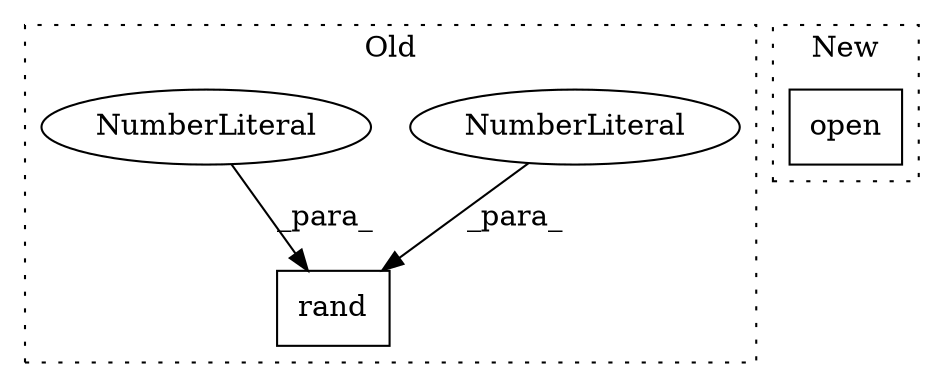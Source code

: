digraph G {
subgraph cluster0 {
1 [label="rand" a="32" s="672,686" l="5,1" shape="box"];
3 [label="NumberLiteral" a="34" s="679" l="3" shape="ellipse"];
4 [label="NumberLiteral" a="34" s="677" l="1" shape="ellipse"];
label = "Old";
style="dotted";
}
subgraph cluster1 {
2 [label="open" a="32" s="700,723" l="5,1" shape="box"];
label = "New";
style="dotted";
}
3 -> 1 [label="_para_"];
4 -> 1 [label="_para_"];
}